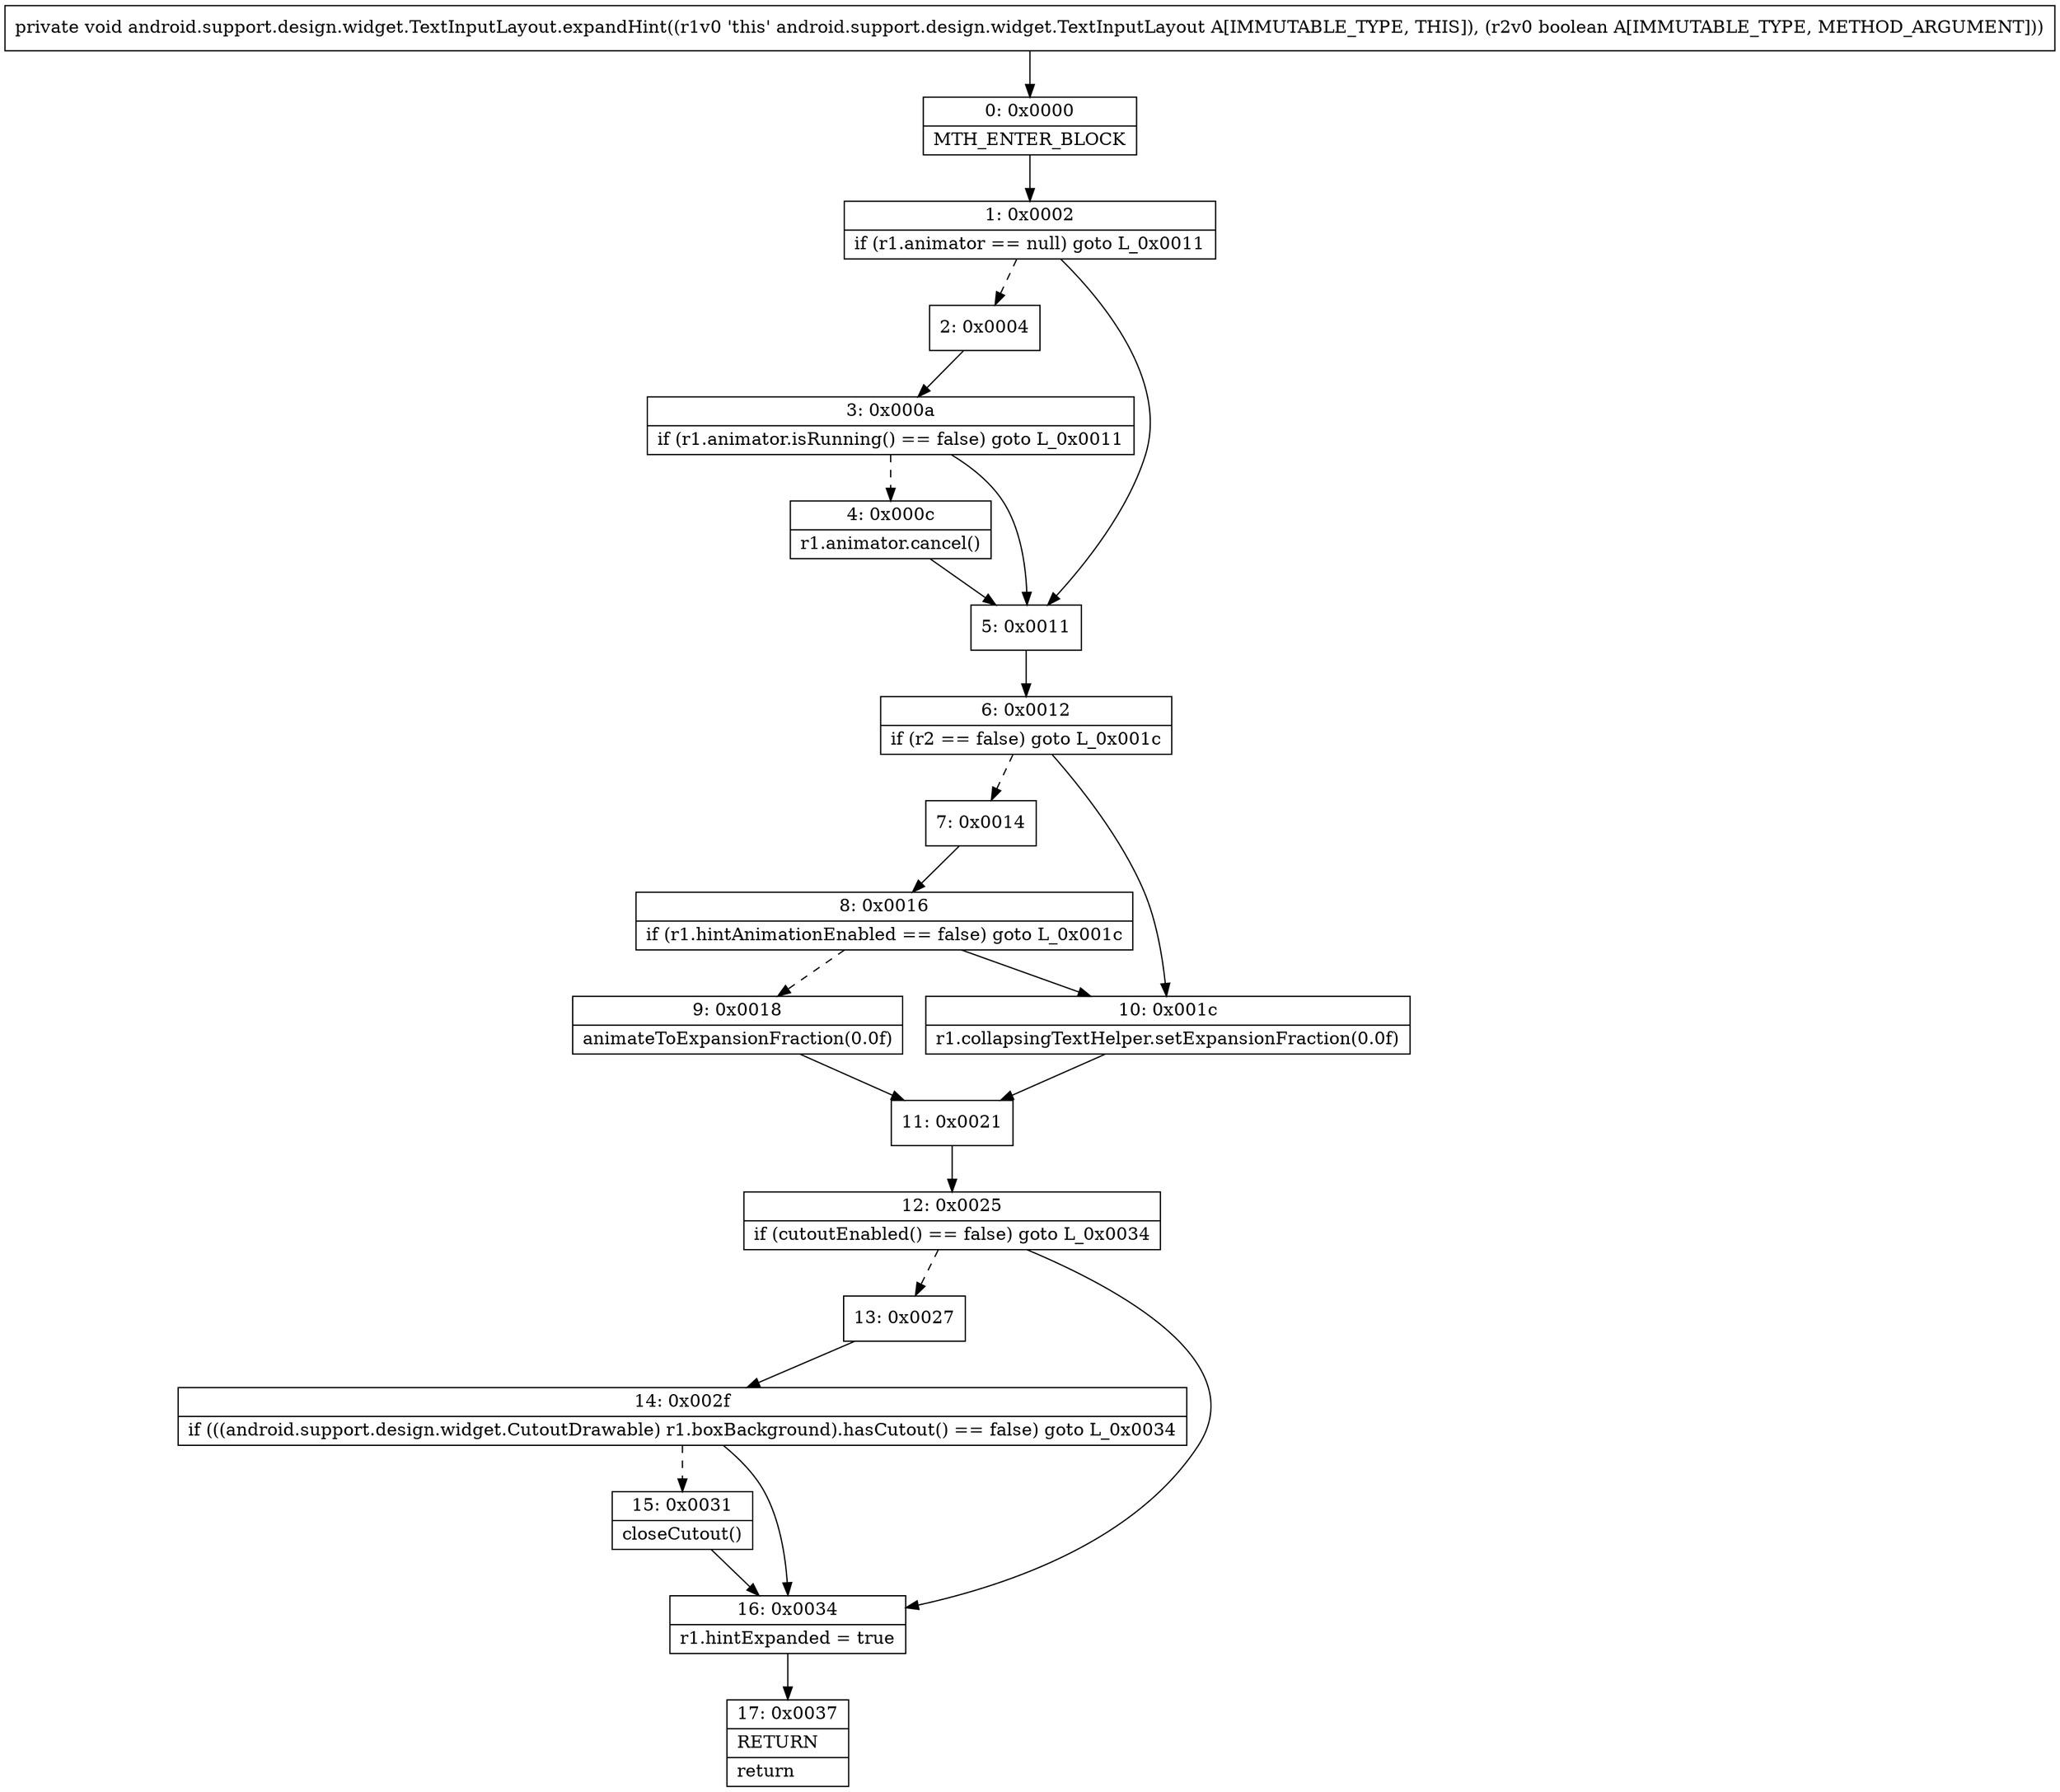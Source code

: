 digraph "CFG forandroid.support.design.widget.TextInputLayout.expandHint(Z)V" {
Node_0 [shape=record,label="{0\:\ 0x0000|MTH_ENTER_BLOCK\l}"];
Node_1 [shape=record,label="{1\:\ 0x0002|if (r1.animator == null) goto L_0x0011\l}"];
Node_2 [shape=record,label="{2\:\ 0x0004}"];
Node_3 [shape=record,label="{3\:\ 0x000a|if (r1.animator.isRunning() == false) goto L_0x0011\l}"];
Node_4 [shape=record,label="{4\:\ 0x000c|r1.animator.cancel()\l}"];
Node_5 [shape=record,label="{5\:\ 0x0011}"];
Node_6 [shape=record,label="{6\:\ 0x0012|if (r2 == false) goto L_0x001c\l}"];
Node_7 [shape=record,label="{7\:\ 0x0014}"];
Node_8 [shape=record,label="{8\:\ 0x0016|if (r1.hintAnimationEnabled == false) goto L_0x001c\l}"];
Node_9 [shape=record,label="{9\:\ 0x0018|animateToExpansionFraction(0.0f)\l}"];
Node_10 [shape=record,label="{10\:\ 0x001c|r1.collapsingTextHelper.setExpansionFraction(0.0f)\l}"];
Node_11 [shape=record,label="{11\:\ 0x0021}"];
Node_12 [shape=record,label="{12\:\ 0x0025|if (cutoutEnabled() == false) goto L_0x0034\l}"];
Node_13 [shape=record,label="{13\:\ 0x0027}"];
Node_14 [shape=record,label="{14\:\ 0x002f|if (((android.support.design.widget.CutoutDrawable) r1.boxBackground).hasCutout() == false) goto L_0x0034\l}"];
Node_15 [shape=record,label="{15\:\ 0x0031|closeCutout()\l}"];
Node_16 [shape=record,label="{16\:\ 0x0034|r1.hintExpanded = true\l}"];
Node_17 [shape=record,label="{17\:\ 0x0037|RETURN\l|return\l}"];
MethodNode[shape=record,label="{private void android.support.design.widget.TextInputLayout.expandHint((r1v0 'this' android.support.design.widget.TextInputLayout A[IMMUTABLE_TYPE, THIS]), (r2v0 boolean A[IMMUTABLE_TYPE, METHOD_ARGUMENT])) }"];
MethodNode -> Node_0;
Node_0 -> Node_1;
Node_1 -> Node_2[style=dashed];
Node_1 -> Node_5;
Node_2 -> Node_3;
Node_3 -> Node_4[style=dashed];
Node_3 -> Node_5;
Node_4 -> Node_5;
Node_5 -> Node_6;
Node_6 -> Node_7[style=dashed];
Node_6 -> Node_10;
Node_7 -> Node_8;
Node_8 -> Node_9[style=dashed];
Node_8 -> Node_10;
Node_9 -> Node_11;
Node_10 -> Node_11;
Node_11 -> Node_12;
Node_12 -> Node_13[style=dashed];
Node_12 -> Node_16;
Node_13 -> Node_14;
Node_14 -> Node_15[style=dashed];
Node_14 -> Node_16;
Node_15 -> Node_16;
Node_16 -> Node_17;
}

